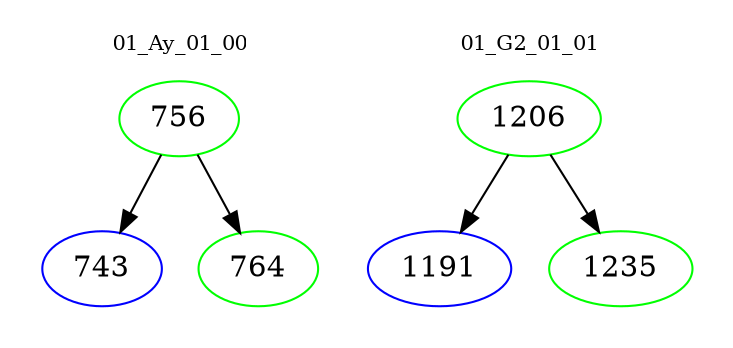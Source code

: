 digraph{
subgraph cluster_0 {
color = white
label = "01_Ay_01_00";
fontsize=10;
T0_756 [label="756", color="green"]
T0_756 -> T0_743 [color="black"]
T0_743 [label="743", color="blue"]
T0_756 -> T0_764 [color="black"]
T0_764 [label="764", color="green"]
}
subgraph cluster_1 {
color = white
label = "01_G2_01_01";
fontsize=10;
T1_1206 [label="1206", color="green"]
T1_1206 -> T1_1191 [color="black"]
T1_1191 [label="1191", color="blue"]
T1_1206 -> T1_1235 [color="black"]
T1_1235 [label="1235", color="green"]
}
}
